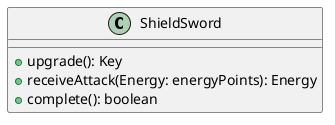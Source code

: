 @startuml
class ShieldSword {
    +upgrade(): Key
    +receiveAttack(Energy: energyPoints): Energy
    +complete(): boolean
}
@enduml